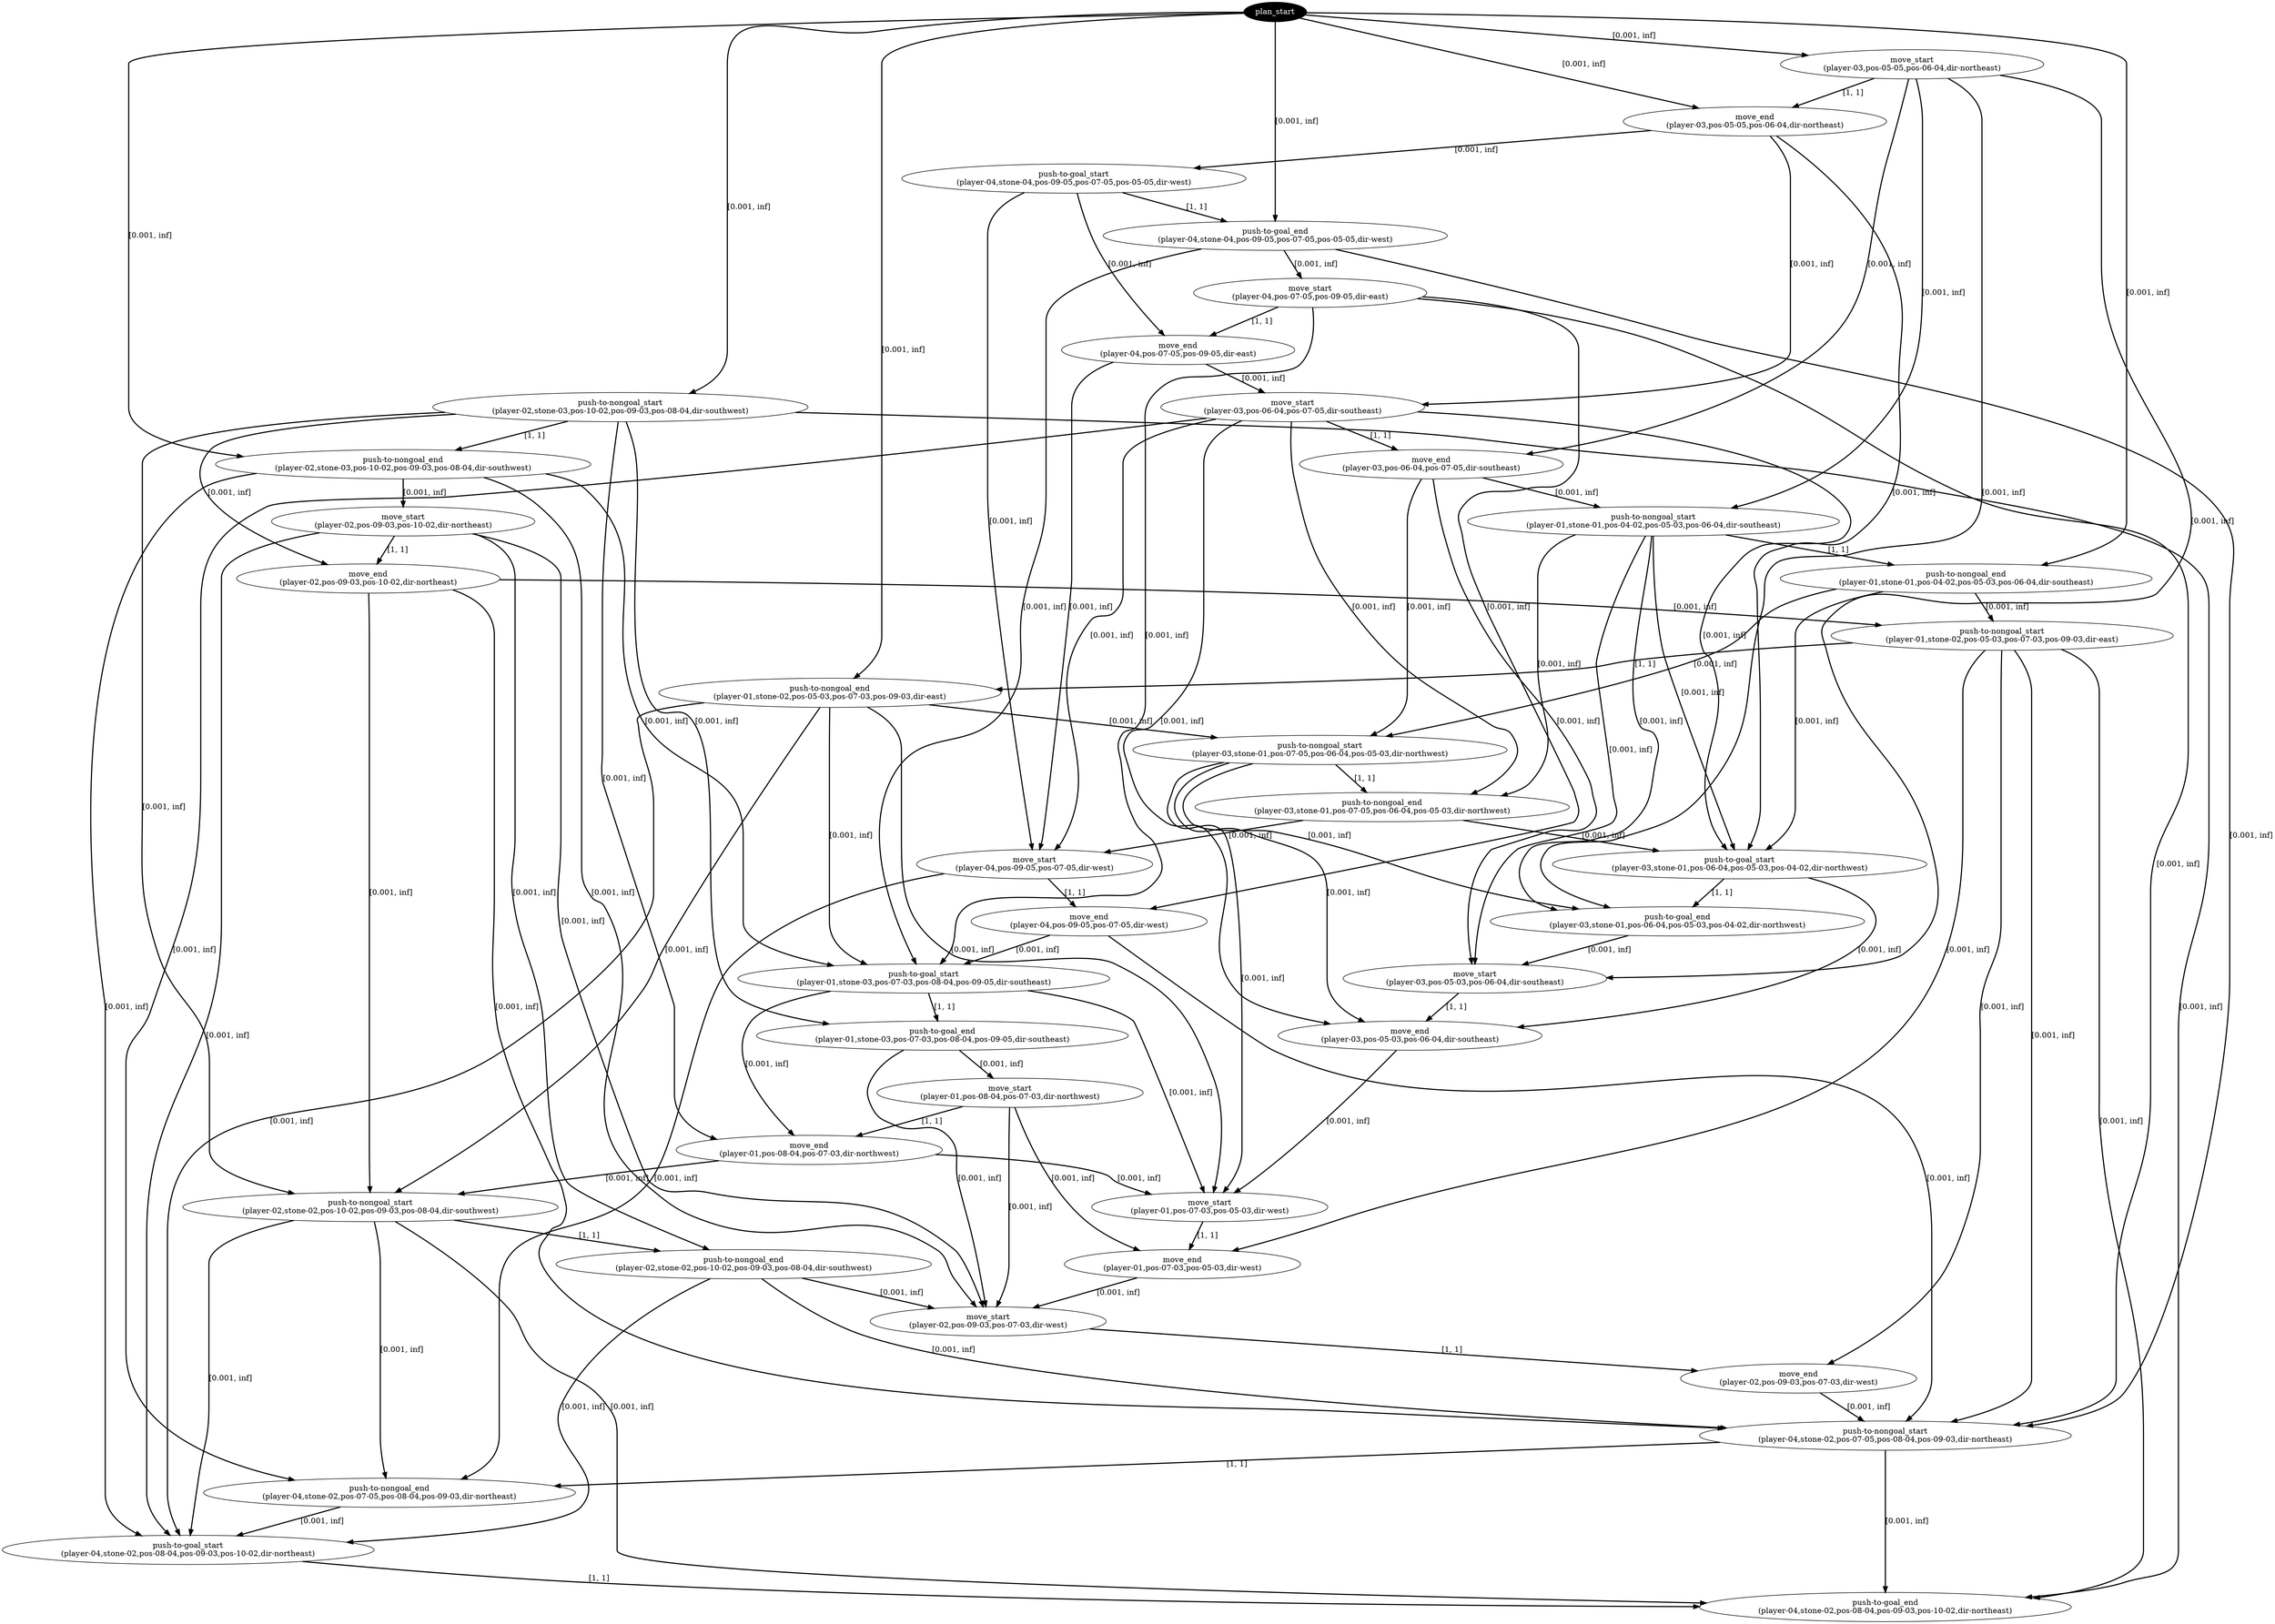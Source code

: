 digraph plan {
0[ label="plan_start",style=filled,fillcolor=black,fontcolor=white];
1[ label="push-to-nongoal_start
(player-02,stone-03,pos-10-02,pos-09-03,pos-08-04,dir-southwest)"];
2[ label="push-to-nongoal_end
(player-02,stone-03,pos-10-02,pos-09-03,pos-08-04,dir-southwest)"];
3[ label="move_start
(player-03,pos-05-05,pos-06-04,dir-northeast)"];
4[ label="move_end
(player-03,pos-05-05,pos-06-04,dir-northeast)"];
5[ label="move_start
(player-02,pos-09-03,pos-10-02,dir-northeast)"];
6[ label="move_end
(player-02,pos-09-03,pos-10-02,dir-northeast)"];
7[ label="push-to-goal_start
(player-04,stone-04,pos-09-05,pos-07-05,pos-05-05,dir-west)"];
8[ label="push-to-goal_end
(player-04,stone-04,pos-09-05,pos-07-05,pos-05-05,dir-west)"];
9[ label="move_start
(player-04,pos-07-05,pos-09-05,dir-east)"];
10[ label="move_end
(player-04,pos-07-05,pos-09-05,dir-east)"];
11[ label="move_start
(player-03,pos-06-04,pos-07-05,dir-southeast)"];
12[ label="move_end
(player-03,pos-06-04,pos-07-05,dir-southeast)"];
13[ label="push-to-nongoal_start
(player-01,stone-01,pos-04-02,pos-05-03,pos-06-04,dir-southeast)"];
14[ label="push-to-nongoal_end
(player-01,stone-01,pos-04-02,pos-05-03,pos-06-04,dir-southeast)"];
15[ label="push-to-nongoal_start
(player-01,stone-02,pos-05-03,pos-07-03,pos-09-03,dir-east)"];
16[ label="push-to-nongoal_end
(player-01,stone-02,pos-05-03,pos-07-03,pos-09-03,dir-east)"];
17[ label="push-to-nongoal_start
(player-03,stone-01,pos-07-05,pos-06-04,pos-05-03,dir-northwest)"];
18[ label="push-to-nongoal_end
(player-03,stone-01,pos-07-05,pos-06-04,pos-05-03,dir-northwest)"];
19[ label="move_start
(player-04,pos-09-05,pos-07-05,dir-west)"];
20[ label="move_end
(player-04,pos-09-05,pos-07-05,dir-west)"];
21[ label="push-to-goal_start
(player-03,stone-01,pos-06-04,pos-05-03,pos-04-02,dir-northwest)"];
22[ label="push-to-goal_end
(player-03,stone-01,pos-06-04,pos-05-03,pos-04-02,dir-northwest)"];
23[ label="push-to-goal_start
(player-01,stone-03,pos-07-03,pos-08-04,pos-09-05,dir-southeast)"];
24[ label="push-to-goal_end
(player-01,stone-03,pos-07-03,pos-08-04,pos-09-05,dir-southeast)"];
25[ label="move_start
(player-03,pos-05-03,pos-06-04,dir-southeast)"];
26[ label="move_end
(player-03,pos-05-03,pos-06-04,dir-southeast)"];
27[ label="move_start
(player-01,pos-08-04,pos-07-03,dir-northwest)"];
28[ label="move_end
(player-01,pos-08-04,pos-07-03,dir-northwest)"];
29[ label="move_start
(player-01,pos-07-03,pos-05-03,dir-west)"];
30[ label="move_end
(player-01,pos-07-03,pos-05-03,dir-west)"];
31[ label="push-to-nongoal_start
(player-02,stone-02,pos-10-02,pos-09-03,pos-08-04,dir-southwest)"];
32[ label="push-to-nongoal_end
(player-02,stone-02,pos-10-02,pos-09-03,pos-08-04,dir-southwest)"];
33[ label="move_start
(player-02,pos-09-03,pos-07-03,dir-west)"];
34[ label="move_end
(player-02,pos-09-03,pos-07-03,dir-west)"];
35[ label="push-to-nongoal_start
(player-04,stone-02,pos-07-05,pos-08-04,pos-09-03,dir-northeast)"];
36[ label="push-to-nongoal_end
(player-04,stone-02,pos-07-05,pos-08-04,pos-09-03,dir-northeast)"];
37[ label="push-to-goal_start
(player-04,stone-02,pos-08-04,pos-09-03,pos-10-02,dir-northeast)"];
38[ label="push-to-goal_end
(player-04,stone-02,pos-08-04,pos-09-03,pos-10-02,dir-northeast)"];
"0" -> "1" [ label="[0.001, inf]" , penwidth=2, color="black"]
"0" -> "3" [ label="[0.001, inf]" , penwidth=2, color="black"]
"1" -> "2" [ label="[1, 1]" , penwidth=2, color="black"]
"0" -> "2" [ label="[0.001, inf]" , penwidth=2, color="black"]
"3" -> "4" [ label="[1, 1]" , penwidth=2, color="black"]
"0" -> "4" [ label="[0.001, inf]" , penwidth=2, color="black"]
"2" -> "5" [ label="[0.001, inf]" , penwidth=2, color="black"]
"4" -> "7" [ label="[0.001, inf]" , penwidth=2, color="black"]
"5" -> "6" [ label="[1, 1]" , penwidth=2, color="black"]
"1" -> "6" [ label="[0.001, inf]" , penwidth=2, color="black"]
"7" -> "8" [ label="[1, 1]" , penwidth=2, color="black"]
"0" -> "8" [ label="[0.001, inf]" , penwidth=2, color="black"]
"8" -> "9" [ label="[0.001, inf]" , penwidth=2, color="black"]
"9" -> "10" [ label="[1, 1]" , penwidth=2, color="black"]
"7" -> "10" [ label="[0.001, inf]" , penwidth=2, color="black"]
"4" -> "11" [ label="[0.001, inf]" , penwidth=2, color="black"]
"10" -> "11" [ label="[0.001, inf]" , penwidth=2, color="black"]
"11" -> "12" [ label="[1, 1]" , penwidth=2, color="black"]
"3" -> "12" [ label="[0.001, inf]" , penwidth=2, color="black"]
"12" -> "13" [ label="[0.001, inf]" , penwidth=2, color="black"]
"3" -> "13" [ label="[0.001, inf]" , penwidth=2, color="black"]
"13" -> "14" [ label="[1, 1]" , penwidth=2, color="black"]
"0" -> "14" [ label="[0.001, inf]" , penwidth=2, color="black"]
"14" -> "15" [ label="[0.001, inf]" , penwidth=2, color="black"]
"6" -> "15" [ label="[0.001, inf]" , penwidth=2, color="black"]
"15" -> "16" [ label="[1, 1]" , penwidth=2, color="black"]
"0" -> "16" [ label="[0.001, inf]" , penwidth=2, color="black"]
"12" -> "17" [ label="[0.001, inf]" , penwidth=2, color="black"]
"14" -> "17" [ label="[0.001, inf]" , penwidth=2, color="black"]
"16" -> "17" [ label="[0.001, inf]" , penwidth=2, color="black"]
"17" -> "18" [ label="[1, 1]" , penwidth=2, color="black"]
"13" -> "18" [ label="[0.001, inf]" , penwidth=2, color="black"]
"11" -> "18" [ label="[0.001, inf]" , penwidth=2, color="black"]
"10" -> "19" [ label="[0.001, inf]" , penwidth=2, color="black"]
"18" -> "19" [ label="[0.001, inf]" , penwidth=2, color="black"]
"11" -> "19" [ label="[0.001, inf]" , penwidth=2, color="black"]
"7" -> "19" [ label="[0.001, inf]" , penwidth=2, color="black"]
"18" -> "21" [ label="[0.001, inf]" , penwidth=2, color="black"]
"14" -> "21" [ label="[0.001, inf]" , penwidth=2, color="black"]
"13" -> "21" [ label="[0.001, inf]" , penwidth=2, color="black"]
"11" -> "21" [ label="[0.001, inf]" , penwidth=2, color="black"]
"4" -> "21" [ label="[0.001, inf]" , penwidth=2, color="black"]
"19" -> "20" [ label="[1, 1]" , penwidth=2, color="black"]
"9" -> "20" [ label="[0.001, inf]" , penwidth=2, color="black"]
"21" -> "22" [ label="[1, 1]" , penwidth=2, color="black"]
"17" -> "22" [ label="[0.001, inf]" , penwidth=2, color="black"]
"13" -> "22" [ label="[0.001, inf]" , penwidth=2, color="black"]
"3" -> "22" [ label="[0.001, inf]" , penwidth=2, color="black"]
"16" -> "23" [ label="[0.001, inf]" , penwidth=2, color="black"]
"2" -> "23" [ label="[0.001, inf]" , penwidth=2, color="black"]
"20" -> "23" [ label="[0.001, inf]" , penwidth=2, color="black"]
"9" -> "23" [ label="[0.001, inf]" , penwidth=2, color="black"]
"8" -> "23" [ label="[0.001, inf]" , penwidth=2, color="black"]
"22" -> "25" [ label="[0.001, inf]" , penwidth=2, color="black"]
"13" -> "25" [ label="[0.001, inf]" , penwidth=2, color="black"]
"12" -> "25" [ label="[0.001, inf]" , penwidth=2, color="black"]
"3" -> "25" [ label="[0.001, inf]" , penwidth=2, color="black"]
"23" -> "24" [ label="[1, 1]" , penwidth=2, color="black"]
"1" -> "24" [ label="[0.001, inf]" , penwidth=2, color="black"]
"25" -> "26" [ label="[1, 1]" , penwidth=2, color="black"]
"21" -> "26" [ label="[0.001, inf]" , penwidth=2, color="black"]
"17" -> "26" [ label="[0.001, inf]" , penwidth=2, color="black"]
"11" -> "26" [ label="[0.001, inf]" , penwidth=2, color="black"]
"24" -> "27" [ label="[0.001, inf]" , penwidth=2, color="black"]
"27" -> "28" [ label="[1, 1]" , penwidth=2, color="black"]
"23" -> "28" [ label="[0.001, inf]" , penwidth=2, color="black"]
"1" -> "28" [ label="[0.001, inf]" , penwidth=2, color="black"]
"28" -> "29" [ label="[0.001, inf]" , penwidth=2, color="black"]
"26" -> "29" [ label="[0.001, inf]" , penwidth=2, color="black"]
"23" -> "29" [ label="[0.001, inf]" , penwidth=2, color="black"]
"17" -> "29" [ label="[0.001, inf]" , penwidth=2, color="black"]
"16" -> "29" [ label="[0.001, inf]" , penwidth=2, color="black"]
"6" -> "31" [ label="[0.001, inf]" , penwidth=2, color="black"]
"16" -> "31" [ label="[0.001, inf]" , penwidth=2, color="black"]
"28" -> "31" [ label="[0.001, inf]" , penwidth=2, color="black"]
"1" -> "31" [ label="[0.001, inf]" , penwidth=2, color="black"]
"29" -> "30" [ label="[1, 1]" , penwidth=2, color="black"]
"27" -> "30" [ label="[0.001, inf]" , penwidth=2, color="black"]
"15" -> "30" [ label="[0.001, inf]" , penwidth=2, color="black"]
"31" -> "32" [ label="[1, 1]" , penwidth=2, color="black"]
"5" -> "32" [ label="[0.001, inf]" , penwidth=2, color="black"]
"32" -> "33" [ label="[0.001, inf]" , penwidth=2, color="black"]
"30" -> "33" [ label="[0.001, inf]" , penwidth=2, color="black"]
"27" -> "33" [ label="[0.001, inf]" , penwidth=2, color="black"]
"24" -> "33" [ label="[0.001, inf]" , penwidth=2, color="black"]
"5" -> "33" [ label="[0.001, inf]" , penwidth=2, color="black"]
"2" -> "33" [ label="[0.001, inf]" , penwidth=2, color="black"]
"33" -> "34" [ label="[1, 1]" , penwidth=2, color="black"]
"15" -> "34" [ label="[0.001, inf]" , penwidth=2, color="black"]
"20" -> "35" [ label="[0.001, inf]" , penwidth=2, color="black"]
"32" -> "35" [ label="[0.001, inf]" , penwidth=2, color="black"]
"34" -> "35" [ label="[0.001, inf]" , penwidth=2, color="black"]
"15" -> "35" [ label="[0.001, inf]" , penwidth=2, color="black"]
"9" -> "35" [ label="[0.001, inf]" , penwidth=2, color="black"]
"8" -> "35" [ label="[0.001, inf]" , penwidth=2, color="black"]
"6" -> "35" [ label="[0.001, inf]" , penwidth=2, color="black"]
"35" -> "36" [ label="[1, 1]" , penwidth=2, color="black"]
"31" -> "36" [ label="[0.001, inf]" , penwidth=2, color="black"]
"19" -> "36" [ label="[0.001, inf]" , penwidth=2, color="black"]
"11" -> "36" [ label="[0.001, inf]" , penwidth=2, color="black"]
"36" -> "37" [ label="[0.001, inf]" , penwidth=2, color="black"]
"32" -> "37" [ label="[0.001, inf]" , penwidth=2, color="black"]
"31" -> "37" [ label="[0.001, inf]" , penwidth=2, color="black"]
"16" -> "37" [ label="[0.001, inf]" , penwidth=2, color="black"]
"5" -> "37" [ label="[0.001, inf]" , penwidth=2, color="black"]
"2" -> "37" [ label="[0.001, inf]" , penwidth=2, color="black"]
"37" -> "38" [ label="[1, 1]" , penwidth=2, color="black"]
"35" -> "38" [ label="[0.001, inf]" , penwidth=2, color="black"]
"31" -> "38" [ label="[0.001, inf]" , penwidth=2, color="black"]
"15" -> "38" [ label="[0.001, inf]" , penwidth=2, color="black"]
"1" -> "38" [ label="[0.001, inf]" , penwidth=2, color="black"]
}

